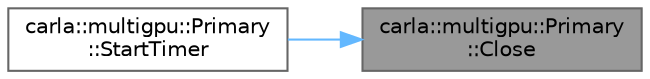 digraph "carla::multigpu::Primary::Close"
{
 // INTERACTIVE_SVG=YES
 // LATEX_PDF_SIZE
  bgcolor="transparent";
  edge [fontname=Helvetica,fontsize=10,labelfontname=Helvetica,labelfontsize=10];
  node [fontname=Helvetica,fontsize=10,shape=box,height=0.2,width=0.4];
  rankdir="RL";
  Node1 [id="Node000001",label="carla::multigpu::Primary\l::Close",height=0.2,width=0.4,color="gray40", fillcolor="grey60", style="filled", fontcolor="black",tooltip="Post a job to close the session."];
  Node1 -> Node2 [id="edge1_Node000001_Node000002",dir="back",color="steelblue1",style="solid",tooltip=" "];
  Node2 [id="Node000002",label="carla::multigpu::Primary\l::StartTimer",height=0.2,width=0.4,color="grey40", fillcolor="white", style="filled",URL="$da/dda/classcarla_1_1multigpu_1_1Primary.html#a0e9ec401af75f35cac8cd02237aec81d",tooltip=" "];
}
